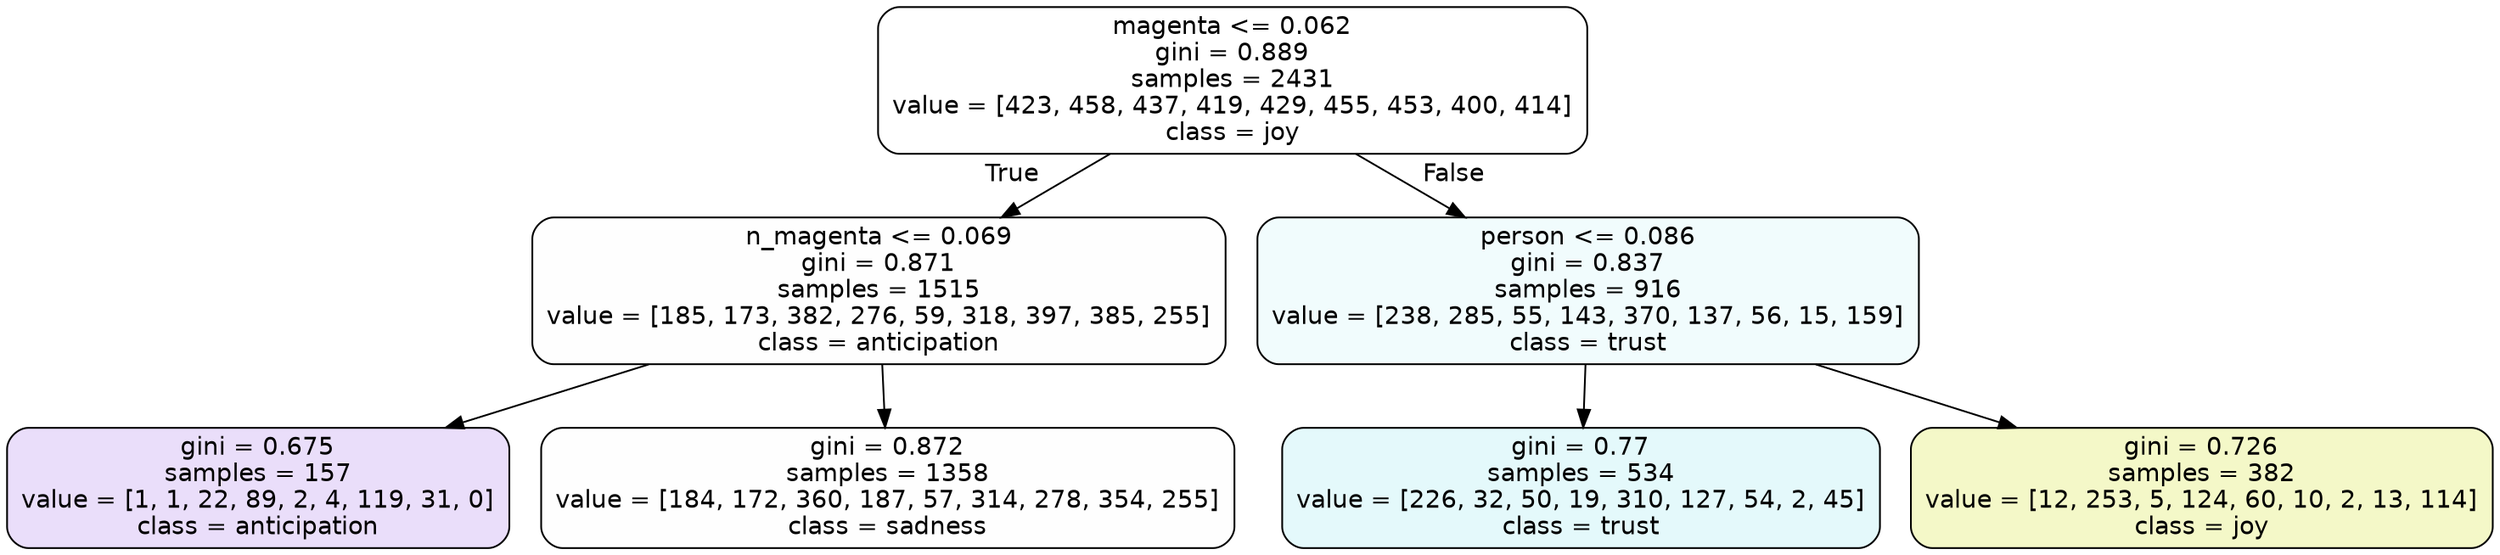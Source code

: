 digraph Tree {
node [shape=box, style="filled, rounded", color="black", fontname=helvetica] ;
edge [fontname=helvetica] ;
0 [label="magenta <= 0.062\ngini = 0.889\nsamples = 2431\nvalue = [423, 458, 437, 419, 429, 455, 453, 400, 414]\nclass = joy", fillcolor="#d7e53900"] ;
1 [label="n_magenta <= 0.069\ngini = 0.871\nsamples = 1515\nvalue = [185, 173, 382, 276, 59, 318, 397, 385, 255]\nclass = anticipation", fillcolor="#8139e501"] ;
0 -> 1 [labeldistance=2.5, labelangle=45, headlabel="True"] ;
2 [label="gini = 0.675\nsamples = 157\nvalue = [1, 1, 22, 89, 2, 4, 119, 31, 0]\nclass = anticipation", fillcolor="#8139e52a"] ;
1 -> 2 ;
3 [label="gini = 0.872\nsamples = 1358\nvalue = [184, 172, 360, 187, 57, 314, 278, 354, 255]\nclass = sadness", fillcolor="#64e53901"] ;
1 -> 3 ;
4 [label="person <= 0.086\ngini = 0.837\nsamples = 916\nvalue = [238, 285, 55, 143, 370, 137, 56, 15, 159]\nclass = trust", fillcolor="#39d7e512"] ;
0 -> 4 [labeldistance=2.5, labelangle=-45, headlabel="False"] ;
5 [label="gini = 0.77\nsamples = 534\nvalue = [226, 32, 50, 19, 310, 127, 54, 2, 45]\nclass = trust", fillcolor="#39d7e522"] ;
4 -> 5 ;
6 [label="gini = 0.726\nsamples = 382\nvalue = [12, 253, 5, 124, 60, 10, 2, 13, 114]\nclass = joy", fillcolor="#d7e53946"] ;
4 -> 6 ;
}